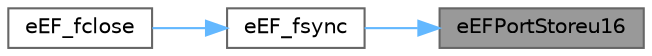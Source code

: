 digraph "eEFPortStoreu16"
{
 // LATEX_PDF_SIZE
  bgcolor="transparent";
  edge [fontname=Helvetica,fontsize=10,labelfontname=Helvetica,labelfontsize=10];
  node [fontname=Helvetica,fontsize=10,shape=box,height=0.2,width=0.4];
  rankdir="RL";
  Node1 [id="Node000001",label="eEFPortStoreu16",height=0.2,width=0.4,color="gray40", fillcolor="grey60", style="filled", fontcolor="black",tooltip="Store a 2-byte word in little-endian."];
  Node1 -> Node2 [id="edge1_Node000001_Node000002",dir="back",color="steelblue1",style="solid",tooltip=" "];
  Node2 [id="Node000002",label="eEF_fsync",height=0.2,width=0.4,color="grey40", fillcolor="white", style="filled",URL="$ef__fsync_8c.html#a72825fa44cbef57de4ec1f0602071030",tooltip="Synchronize the File."];
  Node2 -> Node3 [id="edge2_Node000002_Node000003",dir="back",color="steelblue1",style="solid",tooltip=" "];
  Node3 [id="Node000003",label="eEF_fclose",height=0.2,width=0.4,color="grey40", fillcolor="white", style="filled",URL="$ef__fclose_8c.html#ab6cfd737473e964d6811f409e01e6d74",tooltip="Close File."];
}
